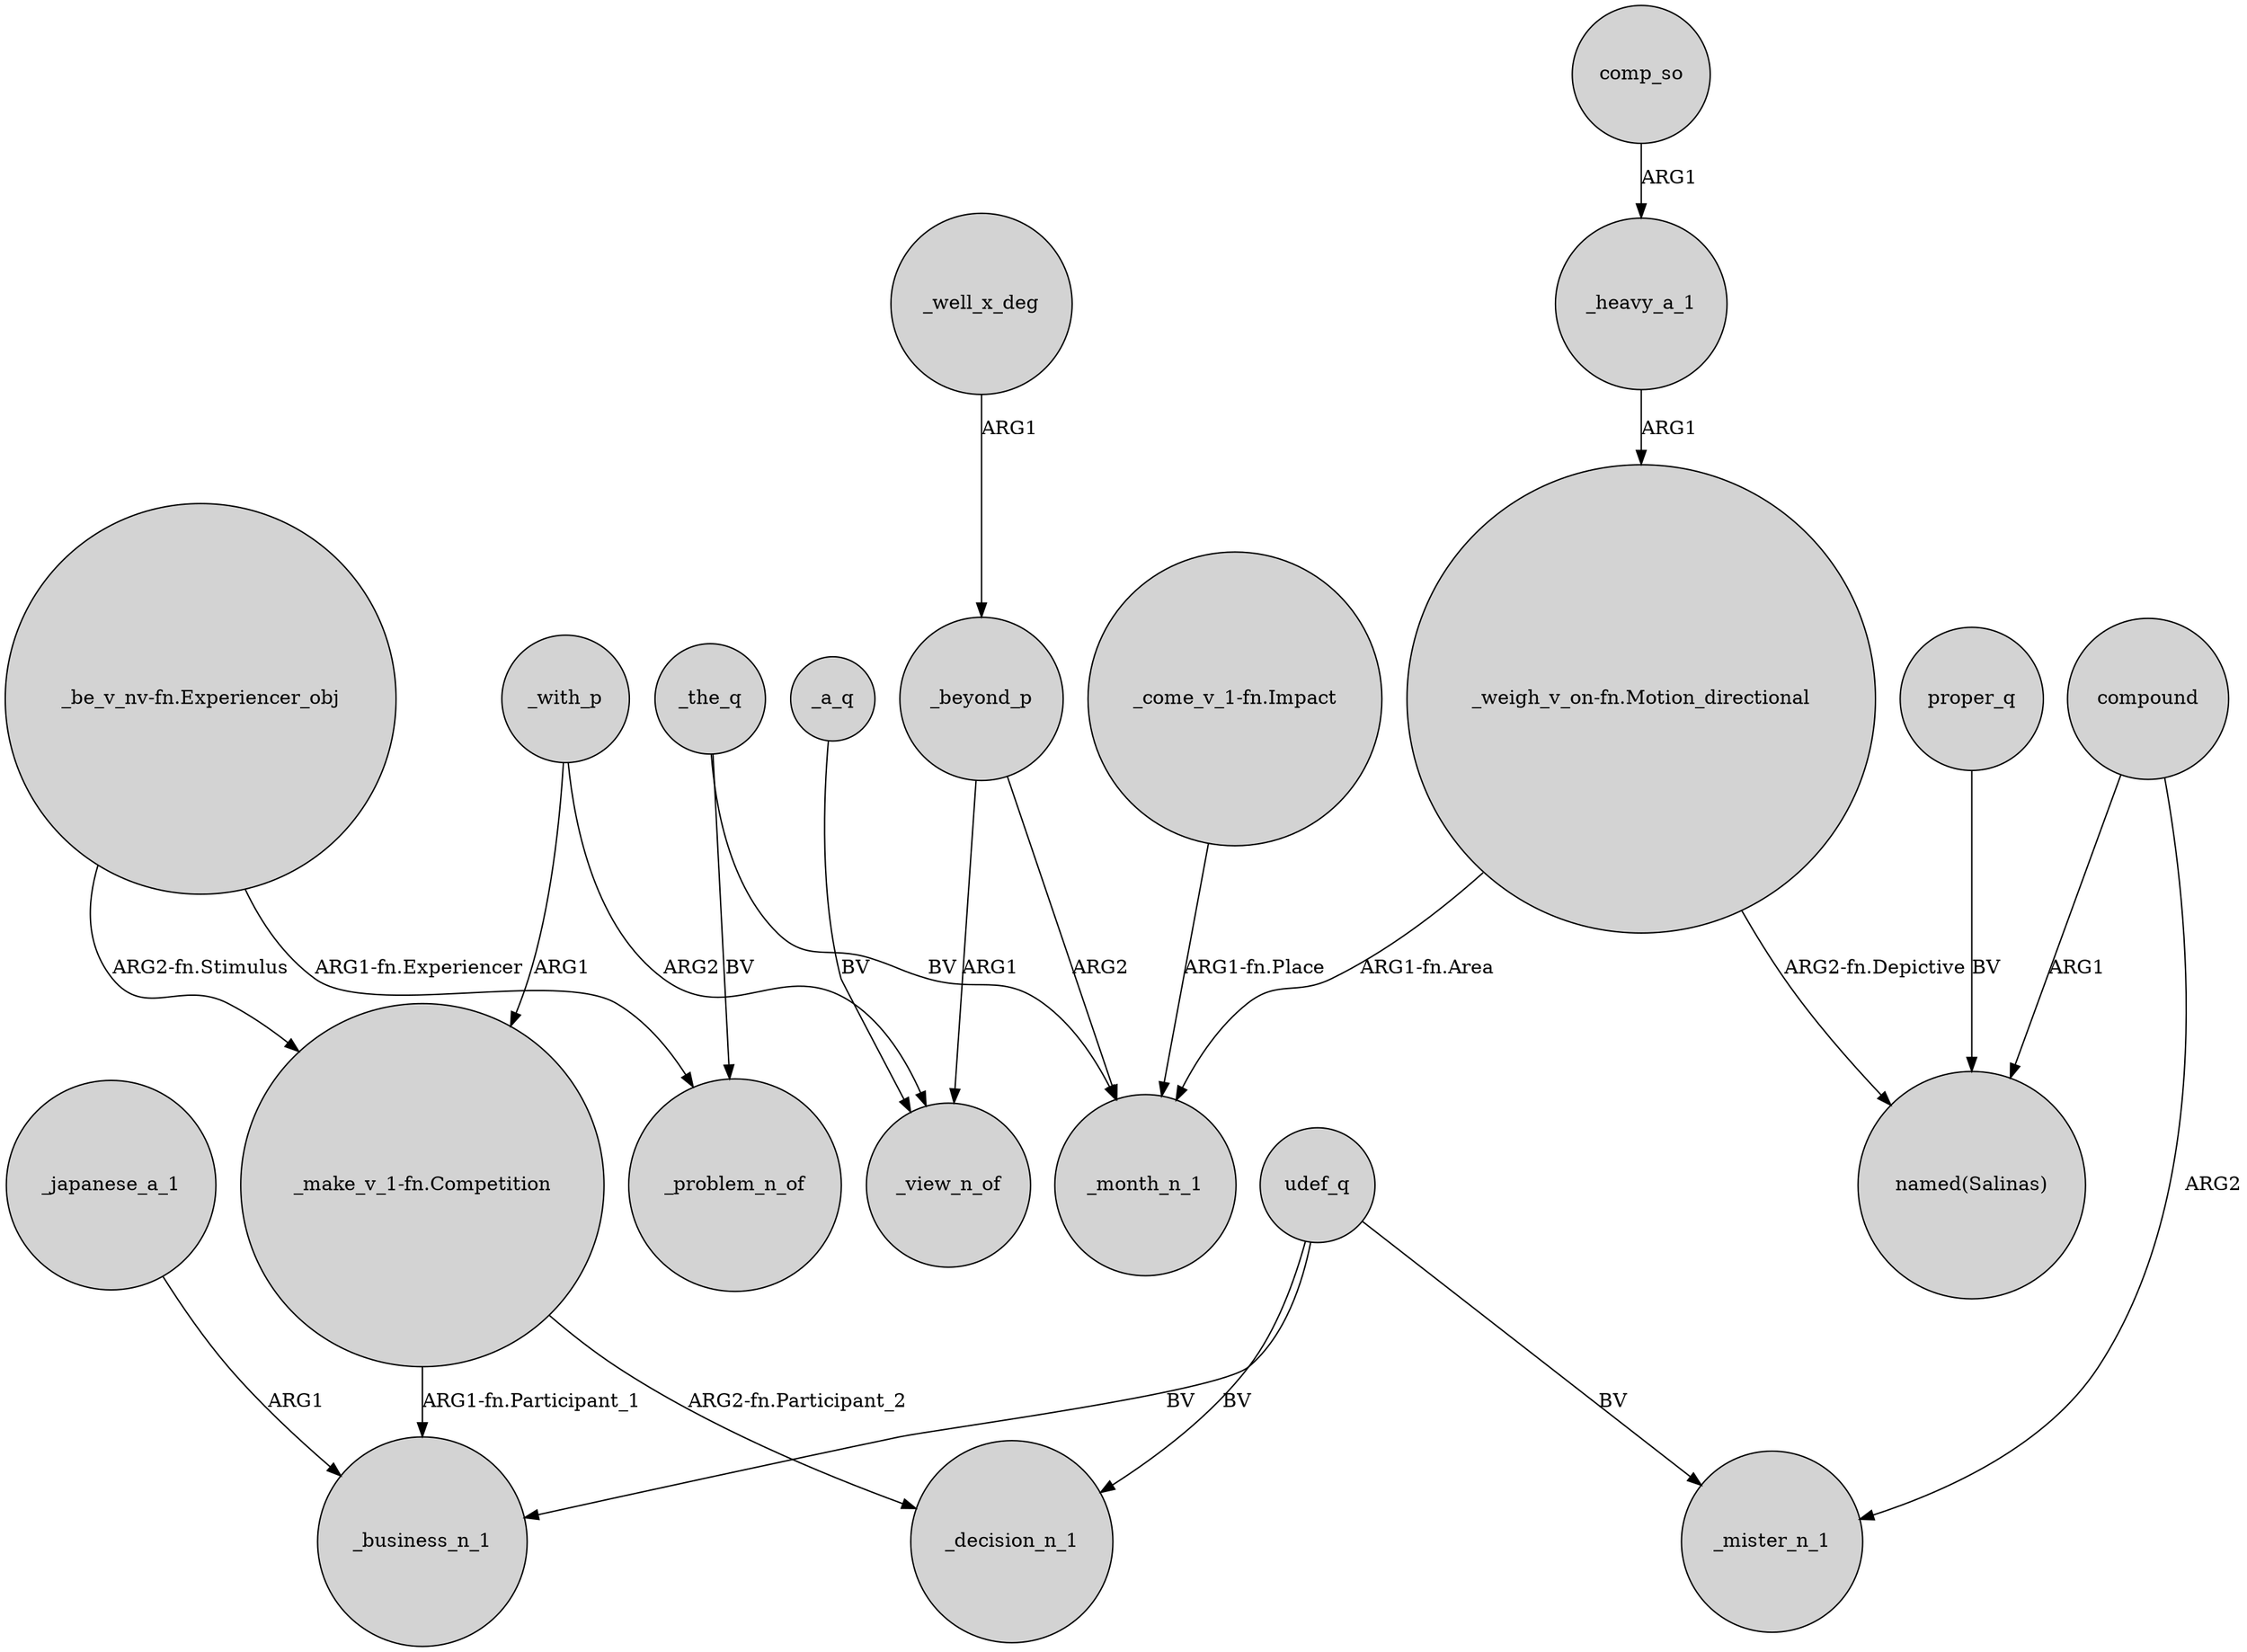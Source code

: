 digraph {
	node [shape=circle style=filled]
	compound -> _mister_n_1 [label=ARG2]
	_well_x_deg -> _beyond_p [label=ARG1]
	"_be_v_nv-fn.Experiencer_obj" -> _problem_n_of [label="ARG1-fn.Experiencer"]
	_the_q -> _month_n_1 [label=BV]
	_beyond_p -> _view_n_of [label=ARG1]
	"_make_v_1-fn.Competition" -> _business_n_1 [label="ARG1-fn.Participant_1"]
	_with_p -> "_make_v_1-fn.Competition" [label=ARG1]
	proper_q -> "named(Salinas)" [label=BV]
	udef_q -> _mister_n_1 [label=BV]
	udef_q -> _business_n_1 [label=BV]
	"_come_v_1-fn.Impact" -> _month_n_1 [label="ARG1-fn.Place"]
	_beyond_p -> _month_n_1 [label=ARG2]
	_the_q -> _problem_n_of [label=BV]
	comp_so -> _heavy_a_1 [label=ARG1]
	compound -> "named(Salinas)" [label=ARG1]
	"_make_v_1-fn.Competition" -> _decision_n_1 [label="ARG2-fn.Participant_2"]
	_with_p -> _view_n_of [label=ARG2]
	udef_q -> _decision_n_1 [label=BV]
	_japanese_a_1 -> _business_n_1 [label=ARG1]
	"_weigh_v_on-fn.Motion_directional" -> _month_n_1 [label="ARG1-fn.Area"]
	_heavy_a_1 -> "_weigh_v_on-fn.Motion_directional" [label=ARG1]
	"_be_v_nv-fn.Experiencer_obj" -> "_make_v_1-fn.Competition" [label="ARG2-fn.Stimulus"]
	_a_q -> _view_n_of [label=BV]
	"_weigh_v_on-fn.Motion_directional" -> "named(Salinas)" [label="ARG2-fn.Depictive"]
}
